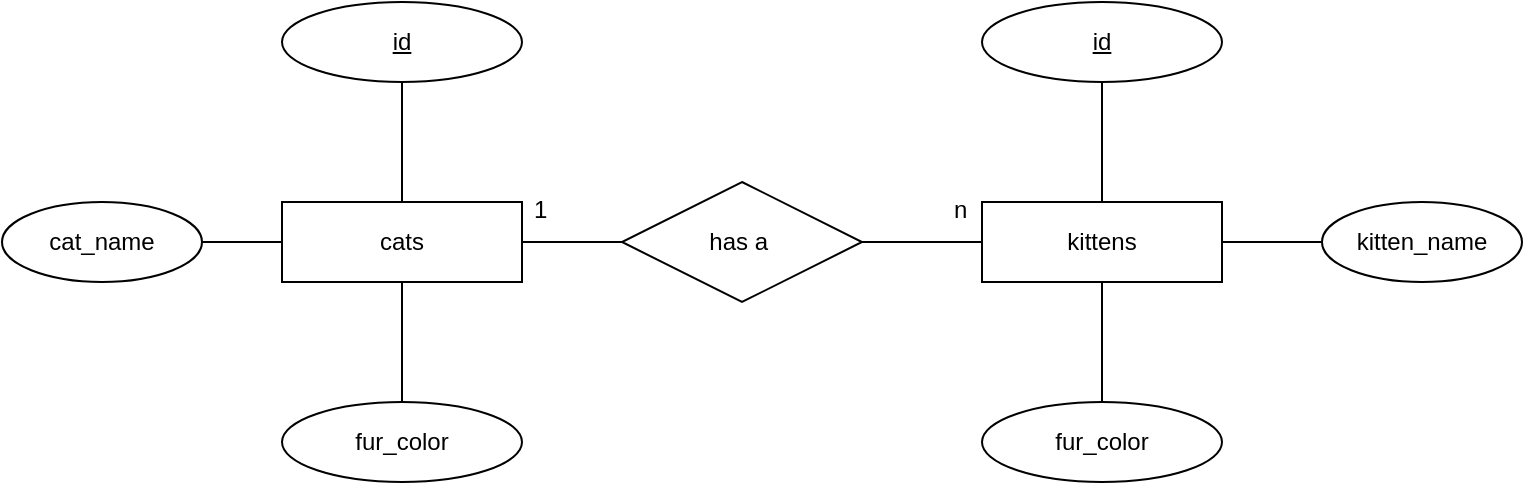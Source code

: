 <mxfile>
    <diagram name="1:n" id="BRvbLTiH3uVsDgA7VyO8">
        <mxGraphModel dx="1011" dy="427" grid="1" gridSize="10" guides="1" tooltips="1" connect="1" arrows="1" fold="1" page="1" pageScale="1" pageWidth="827" pageHeight="1169" math="0" shadow="0">
            <root>
                <mxCell id="IBXxS17CcvfTMbR3PT0t-0"/>
                <mxCell id="IBXxS17CcvfTMbR3PT0t-1" parent="IBXxS17CcvfTMbR3PT0t-0"/>
                <mxCell id="IBXxS17CcvfTMbR3PT0t-2" value="cats" style="whiteSpace=wrap;html=1;align=center;" vertex="1" parent="IBXxS17CcvfTMbR3PT0t-1">
                    <mxGeometry x="160" y="220" width="120" height="40" as="geometry"/>
                </mxCell>
                <mxCell id="IBXxS17CcvfTMbR3PT0t-3" value="id" style="ellipse;whiteSpace=wrap;html=1;align=center;fontStyle=4;" vertex="1" parent="IBXxS17CcvfTMbR3PT0t-1">
                    <mxGeometry x="160" y="120" width="120" height="40" as="geometry"/>
                </mxCell>
                <mxCell id="IBXxS17CcvfTMbR3PT0t-4" value="fur_color" style="ellipse;whiteSpace=wrap;html=1;align=center;" vertex="1" parent="IBXxS17CcvfTMbR3PT0t-1">
                    <mxGeometry x="160" y="320" width="120" height="40" as="geometry"/>
                </mxCell>
                <mxCell id="IBXxS17CcvfTMbR3PT0t-5" value="cat_name" style="ellipse;whiteSpace=wrap;html=1;align=center;" vertex="1" parent="IBXxS17CcvfTMbR3PT0t-1">
                    <mxGeometry x="20" y="220" width="100" height="40" as="geometry"/>
                </mxCell>
                <mxCell id="IBXxS17CcvfTMbR3PT0t-6" value="" style="endArrow=none;html=1;rounded=0;exitX=0.5;exitY=1;exitDx=0;exitDy=0;entryX=0.5;entryY=0;entryDx=0;entryDy=0;" edge="1" parent="IBXxS17CcvfTMbR3PT0t-1" source="IBXxS17CcvfTMbR3PT0t-3" target="IBXxS17CcvfTMbR3PT0t-2">
                    <mxGeometry relative="1" as="geometry">
                        <mxPoint x="280" y="220" as="sourcePoint"/>
                        <mxPoint x="440" y="220" as="targetPoint"/>
                    </mxGeometry>
                </mxCell>
                <mxCell id="IBXxS17CcvfTMbR3PT0t-7" value="" style="endArrow=none;html=1;rounded=0;entryX=0;entryY=0.5;entryDx=0;entryDy=0;exitX=1;exitY=0.5;exitDx=0;exitDy=0;" edge="1" parent="IBXxS17CcvfTMbR3PT0t-1" source="IBXxS17CcvfTMbR3PT0t-5" target="IBXxS17CcvfTMbR3PT0t-2">
                    <mxGeometry relative="1" as="geometry">
                        <mxPoint x="20" y="310" as="sourcePoint"/>
                        <mxPoint x="180" y="310" as="targetPoint"/>
                    </mxGeometry>
                </mxCell>
                <mxCell id="IBXxS17CcvfTMbR3PT0t-8" value="" style="endArrow=none;html=1;rounded=0;entryX=0.5;entryY=0;entryDx=0;entryDy=0;exitX=0.5;exitY=1;exitDx=0;exitDy=0;" edge="1" parent="IBXxS17CcvfTMbR3PT0t-1" source="IBXxS17CcvfTMbR3PT0t-2" target="IBXxS17CcvfTMbR3PT0t-4">
                    <mxGeometry relative="1" as="geometry">
                        <mxPoint x="190" y="270" as="sourcePoint"/>
                        <mxPoint x="460" y="240" as="targetPoint"/>
                    </mxGeometry>
                </mxCell>
                <mxCell id="IBXxS17CcvfTMbR3PT0t-9" value="kittens" style="whiteSpace=wrap;html=1;align=center;" vertex="1" parent="IBXxS17CcvfTMbR3PT0t-1">
                    <mxGeometry x="510" y="220" width="120" height="40" as="geometry"/>
                </mxCell>
                <mxCell id="IBXxS17CcvfTMbR3PT0t-10" value="id" style="ellipse;whiteSpace=wrap;html=1;align=center;fontStyle=4;" vertex="1" parent="IBXxS17CcvfTMbR3PT0t-1">
                    <mxGeometry x="510" y="120" width="120" height="40" as="geometry"/>
                </mxCell>
                <mxCell id="IBXxS17CcvfTMbR3PT0t-11" value="fur_color" style="ellipse;whiteSpace=wrap;html=1;align=center;" vertex="1" parent="IBXxS17CcvfTMbR3PT0t-1">
                    <mxGeometry x="510" y="320" width="120" height="40" as="geometry"/>
                </mxCell>
                <mxCell id="IBXxS17CcvfTMbR3PT0t-12" value="kitten_name" style="ellipse;whiteSpace=wrap;html=1;align=center;" vertex="1" parent="IBXxS17CcvfTMbR3PT0t-1">
                    <mxGeometry x="680" y="220" width="100" height="40" as="geometry"/>
                </mxCell>
                <mxCell id="IBXxS17CcvfTMbR3PT0t-13" value="" style="endArrow=none;html=1;rounded=0;exitX=0.5;exitY=1;exitDx=0;exitDy=0;entryX=0.5;entryY=0;entryDx=0;entryDy=0;" edge="1" parent="IBXxS17CcvfTMbR3PT0t-1" source="IBXxS17CcvfTMbR3PT0t-10" target="IBXxS17CcvfTMbR3PT0t-9">
                    <mxGeometry relative="1" as="geometry">
                        <mxPoint x="630" y="220" as="sourcePoint"/>
                        <mxPoint x="790" y="220" as="targetPoint"/>
                    </mxGeometry>
                </mxCell>
                <mxCell id="IBXxS17CcvfTMbR3PT0t-14" value="" style="endArrow=none;html=1;rounded=0;entryX=0.5;entryY=0;entryDx=0;entryDy=0;exitX=0.5;exitY=1;exitDx=0;exitDy=0;" edge="1" parent="IBXxS17CcvfTMbR3PT0t-1" source="IBXxS17CcvfTMbR3PT0t-9" target="IBXxS17CcvfTMbR3PT0t-11">
                    <mxGeometry relative="1" as="geometry">
                        <mxPoint x="540" y="270" as="sourcePoint"/>
                        <mxPoint x="810" y="240" as="targetPoint"/>
                    </mxGeometry>
                </mxCell>
                <mxCell id="IBXxS17CcvfTMbR3PT0t-15" value="" style="endArrow=none;html=1;rounded=0;exitX=0;exitY=0.5;exitDx=0;exitDy=0;entryX=1;entryY=0.5;entryDx=0;entryDy=0;" edge="1" parent="IBXxS17CcvfTMbR3PT0t-1" source="IBXxS17CcvfTMbR3PT0t-12" target="IBXxS17CcvfTMbR3PT0t-9">
                    <mxGeometry relative="1" as="geometry">
                        <mxPoint x="580" y="170" as="sourcePoint"/>
                        <mxPoint x="580" y="230" as="targetPoint"/>
                    </mxGeometry>
                </mxCell>
                <mxCell id="IBXxS17CcvfTMbR3PT0t-16" value="has a&amp;nbsp;" style="shape=rhombus;perimeter=rhombusPerimeter;whiteSpace=wrap;html=1;align=center;" vertex="1" parent="IBXxS17CcvfTMbR3PT0t-1">
                    <mxGeometry x="330" y="210" width="120" height="60" as="geometry"/>
                </mxCell>
                <mxCell id="IBXxS17CcvfTMbR3PT0t-17" value="" style="endArrow=none;html=1;rounded=0;exitX=1;exitY=0.5;exitDx=0;exitDy=0;entryX=0;entryY=0.5;entryDx=0;entryDy=0;" edge="1" parent="IBXxS17CcvfTMbR3PT0t-1" source="IBXxS17CcvfTMbR3PT0t-2" target="IBXxS17CcvfTMbR3PT0t-16">
                    <mxGeometry relative="1" as="geometry">
                        <mxPoint x="290" y="220" as="sourcePoint"/>
                        <mxPoint x="450" y="220" as="targetPoint"/>
                    </mxGeometry>
                </mxCell>
                <mxCell id="IBXxS17CcvfTMbR3PT0t-18" value="" style="endArrow=none;html=1;rounded=0;exitX=0;exitY=0.5;exitDx=0;exitDy=0;entryX=1;entryY=0.5;entryDx=0;entryDy=0;" edge="1" parent="IBXxS17CcvfTMbR3PT0t-1" source="IBXxS17CcvfTMbR3PT0t-9" target="IBXxS17CcvfTMbR3PT0t-16">
                    <mxGeometry relative="1" as="geometry">
                        <mxPoint x="290" y="250" as="sourcePoint"/>
                        <mxPoint x="340" y="250" as="targetPoint"/>
                    </mxGeometry>
                </mxCell>
                <mxCell id="IBXxS17CcvfTMbR3PT0t-19" value="1" style="text;strokeColor=none;fillColor=none;spacingLeft=4;spacingRight=4;overflow=hidden;rotatable=0;points=[[0,0.5],[1,0.5]];portConstraint=eastwest;fontSize=12;" vertex="1" parent="IBXxS17CcvfTMbR3PT0t-1">
                    <mxGeometry x="280" y="210" width="20" height="30" as="geometry"/>
                </mxCell>
                <mxCell id="IBXxS17CcvfTMbR3PT0t-20" value="n" style="text;strokeColor=none;fillColor=none;spacingLeft=4;spacingRight=4;overflow=hidden;rotatable=0;points=[[0,0.5],[1,0.5]];portConstraint=eastwest;fontSize=12;" vertex="1" parent="IBXxS17CcvfTMbR3PT0t-1">
                    <mxGeometry x="490" y="210" width="20" height="30" as="geometry"/>
                </mxCell>
            </root>
        </mxGraphModel>
    </diagram>
    <diagram id="eJ041aaVm0g48Ksh2qpS" name="1:1">
        <mxGraphModel dx="1011" dy="427" grid="1" gridSize="10" guides="1" tooltips="1" connect="1" arrows="1" fold="1" page="1" pageScale="1" pageWidth="827" pageHeight="1169" math="0" shadow="0">
            <root>
                <mxCell id="0"/>
                <mxCell id="1" parent="0"/>
                <mxCell id="2" value="cats" style="whiteSpace=wrap;html=1;align=center;" parent="1" vertex="1">
                    <mxGeometry x="160" y="220" width="120" height="40" as="geometry"/>
                </mxCell>
                <mxCell id="3" value="id" style="ellipse;whiteSpace=wrap;html=1;align=center;fontStyle=4;" parent="1" vertex="1">
                    <mxGeometry x="160" y="120" width="120" height="40" as="geometry"/>
                </mxCell>
                <mxCell id="4" value="fur_color" style="ellipse;whiteSpace=wrap;html=1;align=center;" parent="1" vertex="1">
                    <mxGeometry x="160" y="320" width="120" height="40" as="geometry"/>
                </mxCell>
                <mxCell id="5" value="cat_name" style="ellipse;whiteSpace=wrap;html=1;align=center;" parent="1" vertex="1">
                    <mxGeometry x="20" y="220" width="100" height="40" as="geometry"/>
                </mxCell>
                <mxCell id="7" value="" style="endArrow=none;html=1;rounded=0;exitX=0.5;exitY=1;exitDx=0;exitDy=0;entryX=0.5;entryY=0;entryDx=0;entryDy=0;" parent="1" source="3" target="2" edge="1">
                    <mxGeometry relative="1" as="geometry">
                        <mxPoint x="280" y="220" as="sourcePoint"/>
                        <mxPoint x="440" y="220" as="targetPoint"/>
                    </mxGeometry>
                </mxCell>
                <mxCell id="8" value="" style="endArrow=none;html=1;rounded=0;entryX=0;entryY=0.5;entryDx=0;entryDy=0;exitX=1;exitY=0.5;exitDx=0;exitDy=0;" parent="1" source="5" target="2" edge="1">
                    <mxGeometry relative="1" as="geometry">
                        <mxPoint x="20" y="310" as="sourcePoint"/>
                        <mxPoint x="180" y="310" as="targetPoint"/>
                    </mxGeometry>
                </mxCell>
                <mxCell id="9" value="" style="endArrow=none;html=1;rounded=0;entryX=0.5;entryY=0;entryDx=0;entryDy=0;exitX=0.5;exitY=1;exitDx=0;exitDy=0;" parent="1" source="2" target="4" edge="1">
                    <mxGeometry relative="1" as="geometry">
                        <mxPoint x="190" y="270" as="sourcePoint"/>
                        <mxPoint x="460" y="240" as="targetPoint"/>
                    </mxGeometry>
                </mxCell>
                <mxCell id="10" value="servants" style="whiteSpace=wrap;html=1;align=center;" parent="1" vertex="1">
                    <mxGeometry x="510" y="220" width="120" height="40" as="geometry"/>
                </mxCell>
                <mxCell id="11" value="id" style="ellipse;whiteSpace=wrap;html=1;align=center;fontStyle=4;" parent="1" vertex="1">
                    <mxGeometry x="510" y="120" width="120" height="40" as="geometry"/>
                </mxCell>
                <mxCell id="12" value="yrs_served" style="ellipse;whiteSpace=wrap;html=1;align=center;" parent="1" vertex="1">
                    <mxGeometry x="510" y="320" width="120" height="40" as="geometry"/>
                </mxCell>
                <mxCell id="13" value="servant_name" style="ellipse;whiteSpace=wrap;html=1;align=center;" parent="1" vertex="1">
                    <mxGeometry x="680" y="220" width="100" height="40" as="geometry"/>
                </mxCell>
                <mxCell id="14" value="" style="endArrow=none;html=1;rounded=0;exitX=0.5;exitY=1;exitDx=0;exitDy=0;entryX=0.5;entryY=0;entryDx=0;entryDy=0;" parent="1" source="11" target="10" edge="1">
                    <mxGeometry relative="1" as="geometry">
                        <mxPoint x="630" y="220" as="sourcePoint"/>
                        <mxPoint x="790" y="220" as="targetPoint"/>
                    </mxGeometry>
                </mxCell>
                <mxCell id="16" value="" style="endArrow=none;html=1;rounded=0;entryX=0.5;entryY=0;entryDx=0;entryDy=0;exitX=0.5;exitY=1;exitDx=0;exitDy=0;" parent="1" source="10" target="12" edge="1">
                    <mxGeometry relative="1" as="geometry">
                        <mxPoint x="540" y="270" as="sourcePoint"/>
                        <mxPoint x="810" y="240" as="targetPoint"/>
                    </mxGeometry>
                </mxCell>
                <mxCell id="17" value="" style="endArrow=none;html=1;rounded=0;exitX=0;exitY=0.5;exitDx=0;exitDy=0;entryX=1;entryY=0.5;entryDx=0;entryDy=0;" parent="1" source="13" target="10" edge="1">
                    <mxGeometry relative="1" as="geometry">
                        <mxPoint x="580" y="170" as="sourcePoint"/>
                        <mxPoint x="580" y="230" as="targetPoint"/>
                    </mxGeometry>
                </mxCell>
                <mxCell id="18" value="has a&amp;nbsp;" style="shape=rhombus;perimeter=rhombusPerimeter;whiteSpace=wrap;html=1;align=center;" parent="1" vertex="1">
                    <mxGeometry x="330" y="210" width="120" height="60" as="geometry"/>
                </mxCell>
                <mxCell id="23" value="" style="endArrow=none;html=1;rounded=0;exitX=1;exitY=0.5;exitDx=0;exitDy=0;entryX=0;entryY=0.5;entryDx=0;entryDy=0;" parent="1" source="2" target="18" edge="1">
                    <mxGeometry relative="1" as="geometry">
                        <mxPoint x="290" y="220" as="sourcePoint"/>
                        <mxPoint x="450" y="220" as="targetPoint"/>
                    </mxGeometry>
                </mxCell>
                <mxCell id="24" value="" style="endArrow=none;html=1;rounded=0;exitX=0;exitY=0.5;exitDx=0;exitDy=0;entryX=1;entryY=0.5;entryDx=0;entryDy=0;" parent="1" source="10" target="18" edge="1">
                    <mxGeometry relative="1" as="geometry">
                        <mxPoint x="290" y="250" as="sourcePoint"/>
                        <mxPoint x="340" y="250" as="targetPoint"/>
                    </mxGeometry>
                </mxCell>
                <mxCell id="25" value="1" style="text;strokeColor=none;fillColor=none;spacingLeft=4;spacingRight=4;overflow=hidden;rotatable=0;points=[[0,0.5],[1,0.5]];portConstraint=eastwest;fontSize=12;" parent="1" vertex="1">
                    <mxGeometry x="280" y="210" width="20" height="30" as="geometry"/>
                </mxCell>
                <mxCell id="26" value="1" style="text;strokeColor=none;fillColor=none;spacingLeft=4;spacingRight=4;overflow=hidden;rotatable=0;points=[[0,0.5],[1,0.5]];portConstraint=eastwest;fontSize=12;" parent="1" vertex="1">
                    <mxGeometry x="490" y="210" width="20" height="30" as="geometry"/>
                </mxCell>
            </root>
        </mxGraphModel>
    </diagram>
</mxfile>